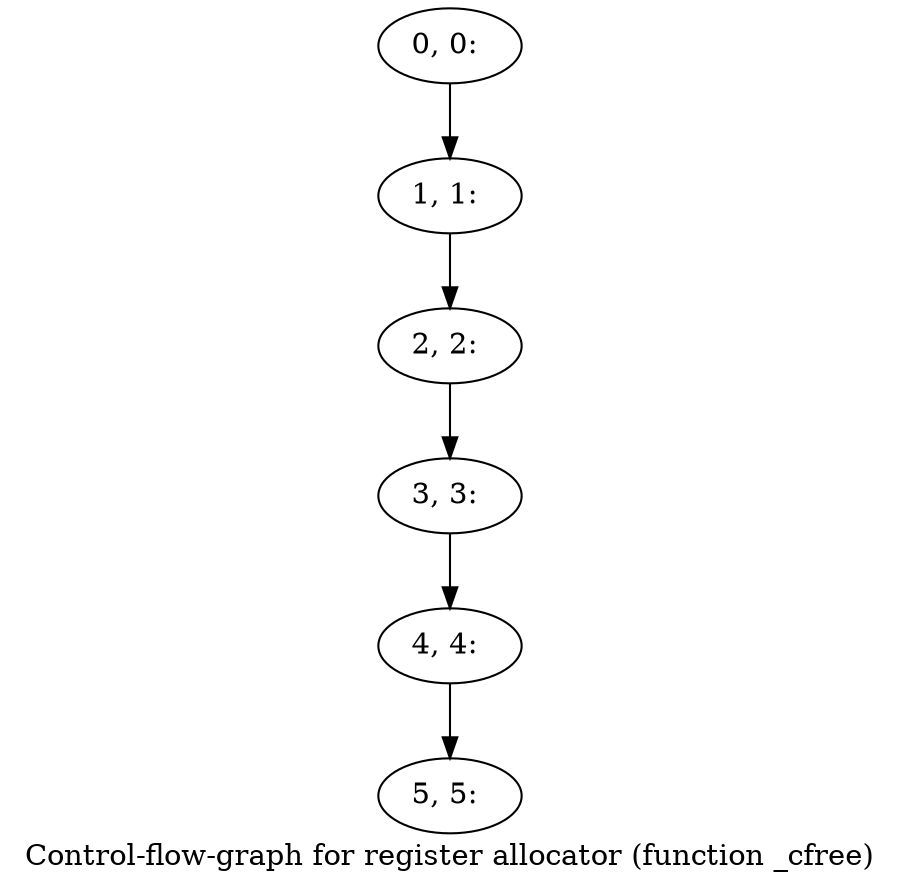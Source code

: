 digraph G {
graph [label="Control-flow-graph for register allocator (function _cfree)"]
0[label="0, 0: "];
1[label="1, 1: "];
2[label="2, 2: "];
3[label="3, 3: "];
4[label="4, 4: "];
5[label="5, 5: "];
0->1 ;
1->2 ;
2->3 ;
3->4 ;
4->5 ;
}
